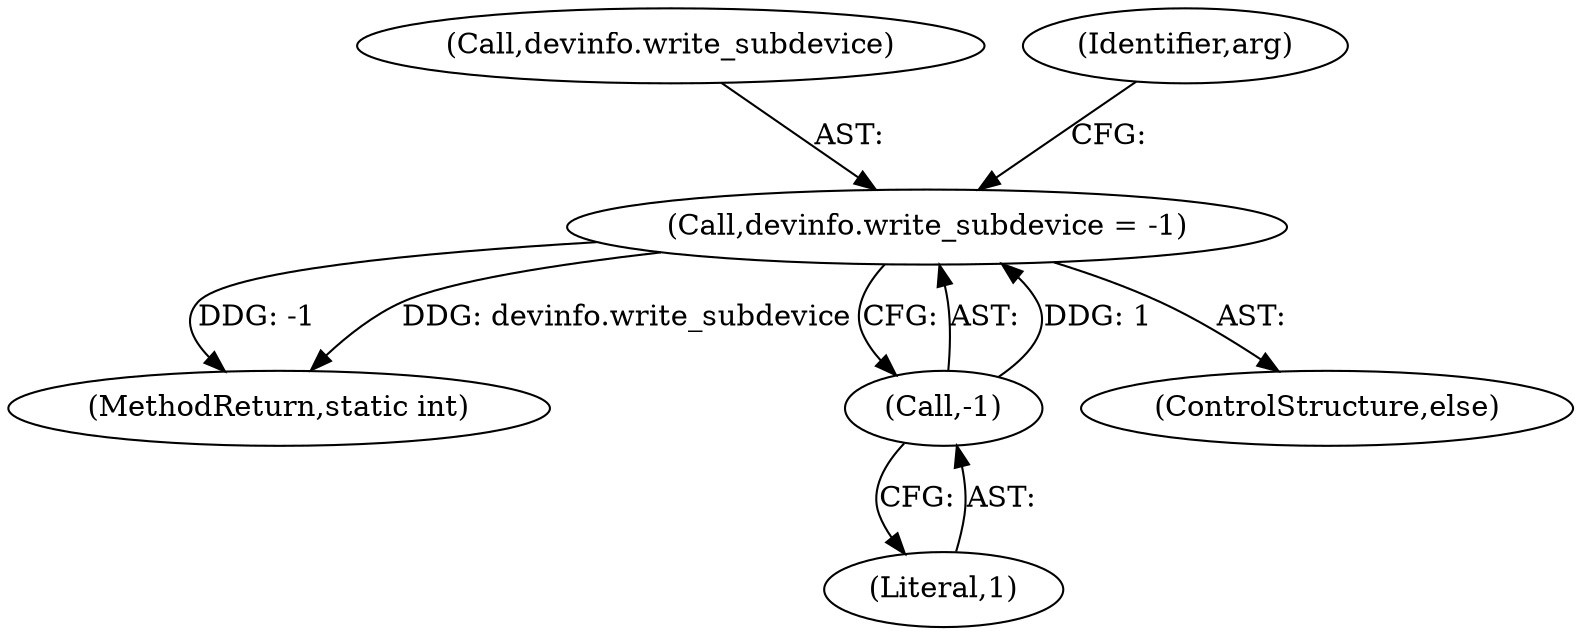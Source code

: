 digraph "0_linux_819cbb120eaec7e014e5abd029260db1ca8c5735@API" {
"1000197" [label="(Call,devinfo.write_subdevice = -1)"];
"1000201" [label="(Call,-1)"];
"1000197" [label="(Call,devinfo.write_subdevice = -1)"];
"1000198" [label="(Call,devinfo.write_subdevice)"];
"1000202" [label="(Literal,1)"];
"1000201" [label="(Call,-1)"];
"1000215" [label="(MethodReturn,static int)"];
"1000196" [label="(ControlStructure,else)"];
"1000205" [label="(Identifier,arg)"];
"1000197" -> "1000196"  [label="AST: "];
"1000197" -> "1000201"  [label="CFG: "];
"1000198" -> "1000197"  [label="AST: "];
"1000201" -> "1000197"  [label="AST: "];
"1000205" -> "1000197"  [label="CFG: "];
"1000197" -> "1000215"  [label="DDG: -1"];
"1000197" -> "1000215"  [label="DDG: devinfo.write_subdevice"];
"1000201" -> "1000197"  [label="DDG: 1"];
"1000201" -> "1000202"  [label="CFG: "];
"1000202" -> "1000201"  [label="AST: "];
}
